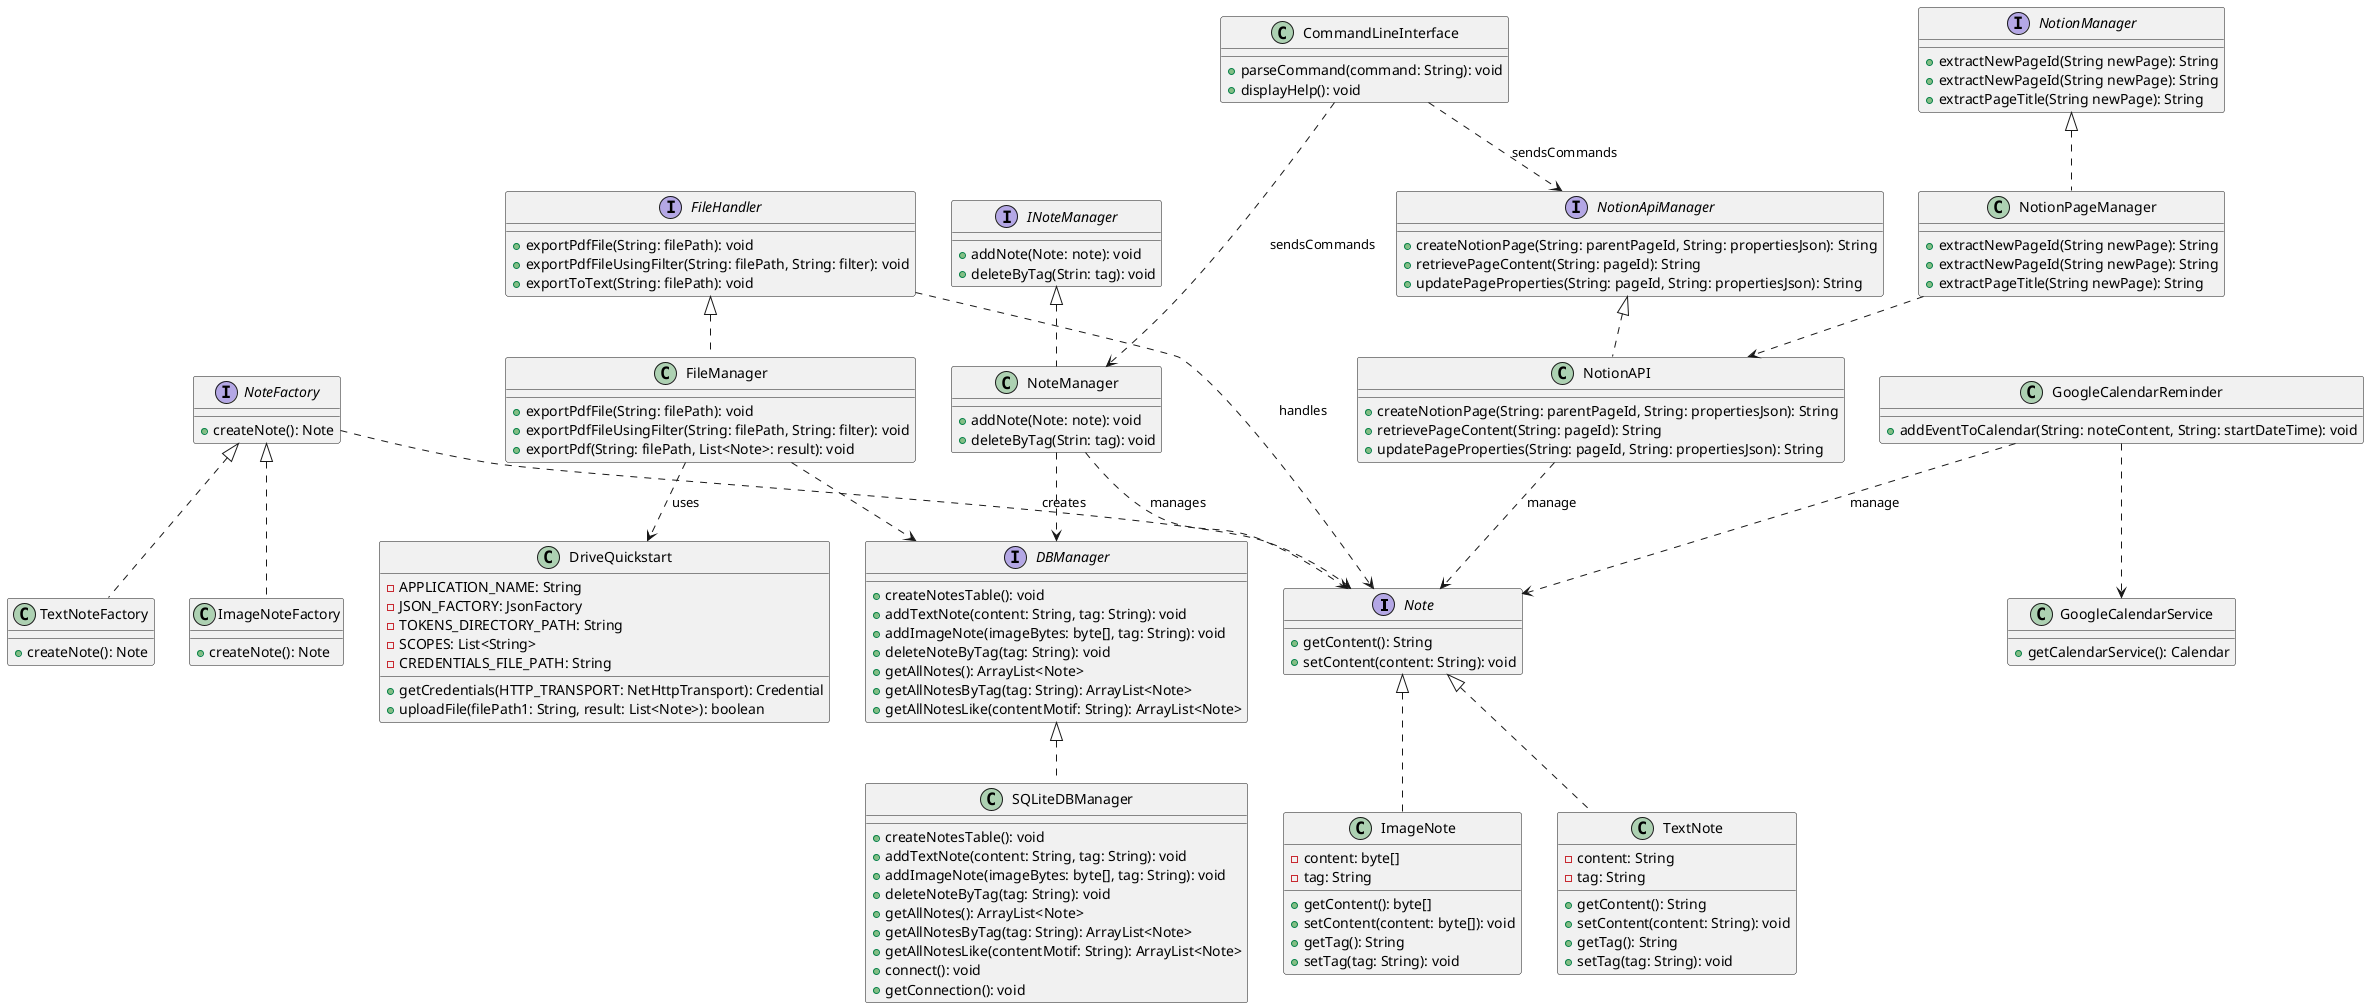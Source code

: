 @startuml
interface Note {
    +getContent(): String
    +setContent(content: String): void
}

class TextNote {
    -content: String
    -tag: String
    +getContent(): String
    +setContent(content: String): void
    +getTag(): String
    +setTag(tag: String): void
}

class ImageNote {
    -content: byte[]
    -tag: String
    +getContent(): byte[]
    +setContent(content: byte[]): void
    +getTag(): String
    +setTag(tag: String): void
}

interface NoteFactory {
    +createNote(): Note
}

class TextNoteFactory {
    +createNote(): Note
}

class ImageNoteFactory {
    +createNote(): Note
}

interface INoteManager {
    +addNote(Note: note): void
    +deleteByTag(Strin: tag): void
}

class NoteManager implements INoteManager {
    +addNote(Note: note): void
    +deleteByTag(Strin: tag): void
}

interface FileHandler {
    +exportPdfFile(String: filePath): void 
    +exportPdfFileUsingFilter(String: filePath, String: filter): void
    +exportToText(String: filePath): void
}

class FileManager implements FileHandler {
    +exportPdfFile(String: filePath): void 
    +exportPdfFileUsingFilter(String: filePath, String: filter): void
    +exportPdf(String: filePath, List<Note>: result): void
}

class DriveQuickstart {
  -APPLICATION_NAME: String
  -JSON_FACTORY: JsonFactory
  -TOKENS_DIRECTORY_PATH: String
  -SCOPES: List<String>
  -CREDENTIALS_FILE_PATH: String
  +getCredentials(HTTP_TRANSPORT: NetHttpTransport): Credential
  +uploadFile(filePath1: String, result: List<Note>): boolean
}

class CommandLineInterface {
    +parseCommand(command: String): void
    +displayHelp(): void
}

interface DBManager {
    +createNotesTable(): void
    +addTextNote(content: String, tag: String): void
    +addImageNote(imageBytes: byte[], tag: String): void
    +deleteNoteByTag(tag: String): void
    +getAllNotes(): ArrayList<Note> 
    +getAllNotesByTag(tag: String): ArrayList<Note> 
    +getAllNotesLike(contentMotif: String): ArrayList<Note> 
}

class SQLiteDBManager implements DBManager {
    +createNotesTable(): void
    +addTextNote(content: String, tag: String): void
    +addImageNote(imageBytes: byte[], tag: String): void
    +deleteNoteByTag(tag: String): void
    +getAllNotes(): ArrayList<Note>
    +getAllNotesByTag(tag: String): ArrayList<Note>
    +getAllNotesLike(contentMotif: String): ArrayList<Note>
    +connect(): void
    +getConnection(): void
}

interface NotionApiManager{
    +createNotionPage(String: parentPageId, String: propertiesJson): String
    +retrievePageContent(String: pageId): String
    +updatePageProperties(String: pageId, String: propertiesJson): String
    }

class NotionAPI implements NotionApiManager{
    +createNotionPage(String: parentPageId, String: propertiesJson): String
    +retrievePageContent(String: pageId): String
    +updatePageProperties(String: pageId, String: propertiesJson): String
    }

interface NotionManager{
    +extractNewPageId(String newPage): String
    +extractNewPageId(String newPage): String
    +extractPageTitle(String newPage): String
}

class NotionPageManager implements NotionManager{
    +extractNewPageId(String newPage): String
    +extractNewPageId(String newPage): String
    +extractPageTitle(String newPage): String
    }  

class GoogleCalendarReminder{
    +addEventToCalendar(String: noteContent, String: startDateTime): void
    }  

class GoogleCalendarService{
    +getCalendarService(): Calendar
    }  

Note <|.. TextNote
Note <|.. ImageNote

NoteFactory <|.. TextNoteFactory
NoteFactory <|.. ImageNoteFactory
FileManager ..> DBManager
NoteManager ..> DBManager

NoteFactory ..> Note : creates
NoteManager ..> Note : manages
FileHandler ..> Note : handles
NotionAPI ..> Note : manage
GoogleCalendarReminder ..> Note : manage
NotionPageManager ..> NotionAPI

CommandLineInterface ..> NoteManager : sendsCommands
CommandLineInterface ..> NotionApiManager : sendsCommands

FileManager ..> DriveQuickstart: uses

GoogleCalendarReminder ..> GoogleCalendarService
@enduml
=======

